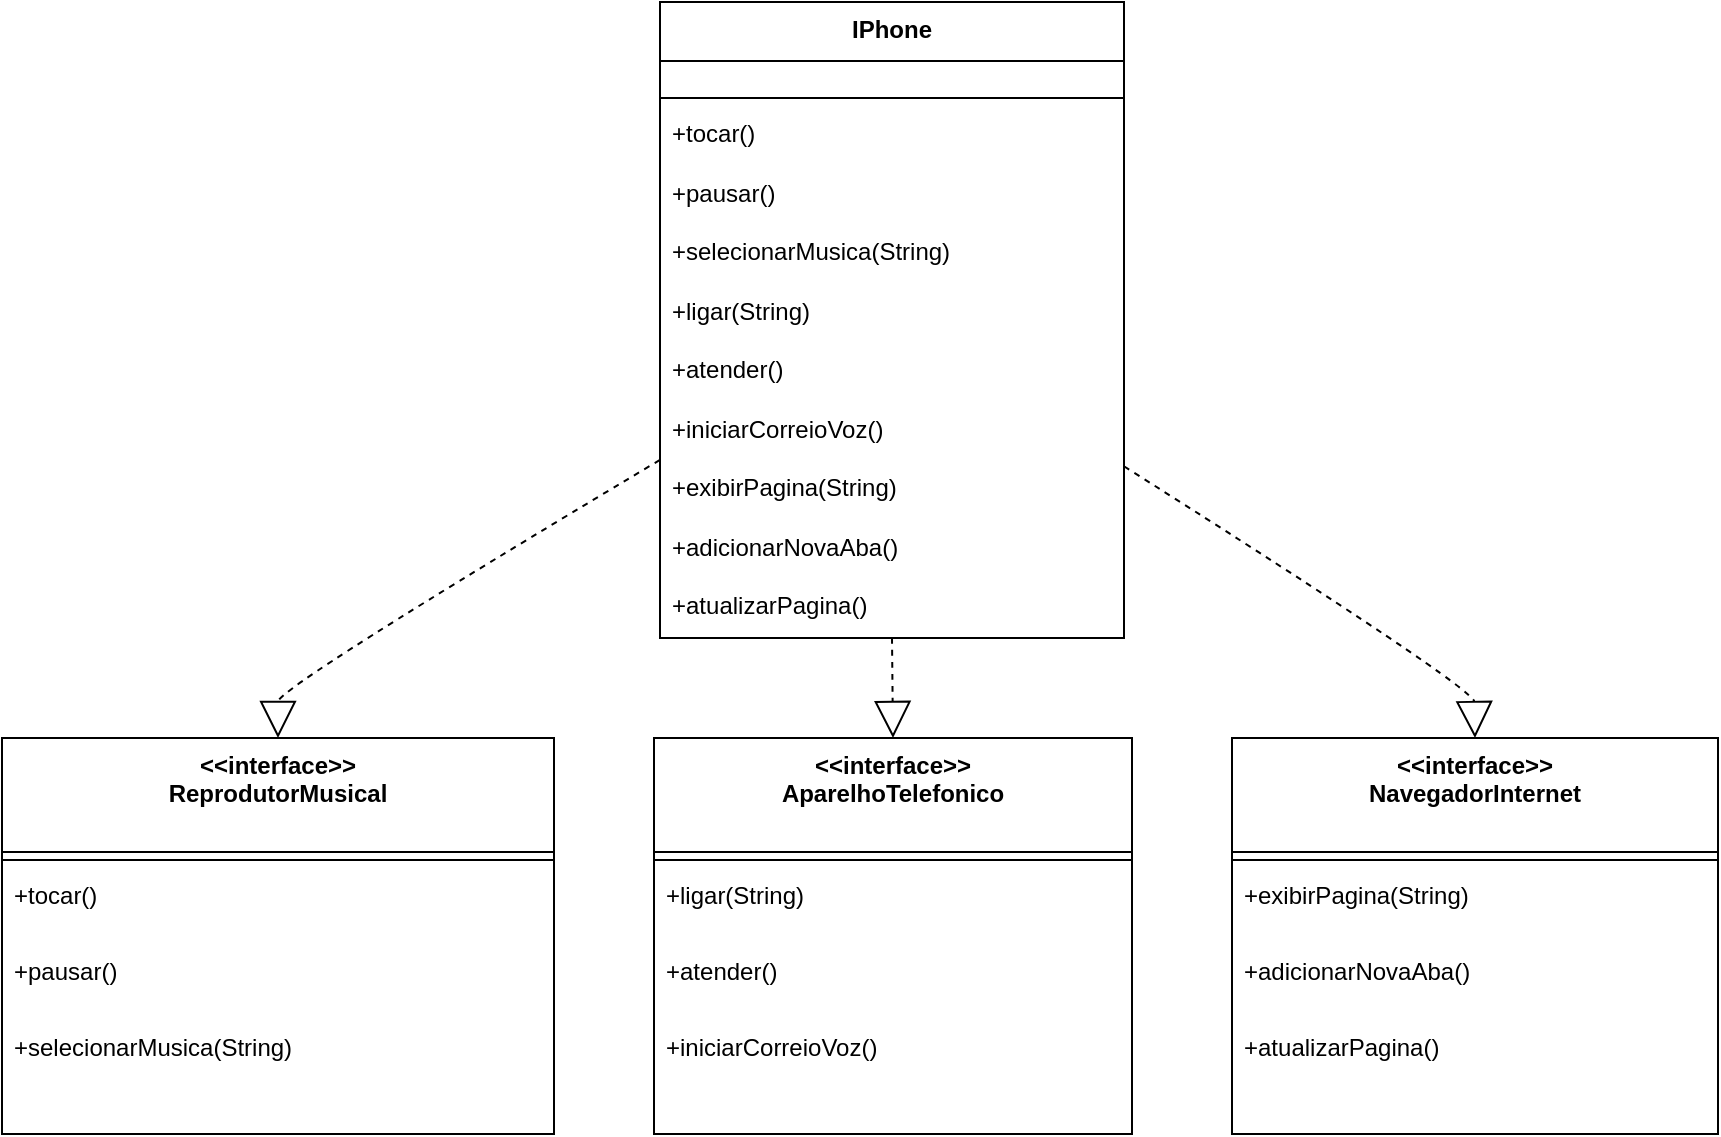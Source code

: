 <mxGraphModel><root><mxCell id="0"/><mxCell id="1" parent="0"/><mxCell id="2" value="&lt;&lt;interface&gt;&gt;&#10;ReprodutorMusical" style="swimlane;fontStyle=1;align=center;verticalAlign=top;childLayout=stackLayout;horizontal=1;startSize=57;horizontalStack=0;resizeParent=1;resizeParentMax=0;resizeLast=0;collapsible=0;marginBottom=0;" vertex="1" parent="1"><mxGeometry x="8" y="376" width="276" height="198" as="geometry"/></mxCell><mxCell id="3" style="line;strokeWidth=1;fillColor=none;align=left;verticalAlign=middle;spacingTop=-1;spacingLeft=3;spacingRight=3;rotatable=0;labelPosition=right;points=[];portConstraint=eastwest;strokeColor=inherit;" vertex="1" parent="2"><mxGeometry y="57" width="276" height="8" as="geometry"/></mxCell><mxCell id="4" value="+tocar()" style="text;strokeColor=none;fillColor=none;align=left;verticalAlign=top;spacingLeft=4;spacingRight=4;overflow=hidden;rotatable=0;points=[[0,0.5],[1,0.5]];portConstraint=eastwest;" vertex="1" parent="2"><mxGeometry y="65" width="276" height="38" as="geometry"/></mxCell><mxCell id="5" value="+pausar()" style="text;strokeColor=none;fillColor=none;align=left;verticalAlign=top;spacingLeft=4;spacingRight=4;overflow=hidden;rotatable=0;points=[[0,0.5],[1,0.5]];portConstraint=eastwest;" vertex="1" parent="2"><mxGeometry y="103" width="276" height="38" as="geometry"/></mxCell><mxCell id="6" value="+selecionarMusica(String)" style="text;strokeColor=none;fillColor=none;align=left;verticalAlign=top;spacingLeft=4;spacingRight=4;overflow=hidden;rotatable=0;points=[[0,0.5],[1,0.5]];portConstraint=eastwest;" vertex="1" parent="2"><mxGeometry y="141" width="276" height="38" as="geometry"/></mxCell><mxCell id="7" value="&lt;&lt;interface&gt;&gt;&#10;AparelhoTelefonico" style="swimlane;fontStyle=1;align=center;verticalAlign=top;childLayout=stackLayout;horizontal=1;startSize=57;horizontalStack=0;resizeParent=1;resizeParentMax=0;resizeLast=0;collapsible=0;marginBottom=0;" vertex="1" parent="1"><mxGeometry x="334" y="376" width="239" height="198" as="geometry"/></mxCell><mxCell id="8" style="line;strokeWidth=1;fillColor=none;align=left;verticalAlign=middle;spacingTop=-1;spacingLeft=3;spacingRight=3;rotatable=0;labelPosition=right;points=[];portConstraint=eastwest;strokeColor=inherit;" vertex="1" parent="7"><mxGeometry y="57" width="239" height="8" as="geometry"/></mxCell><mxCell id="9" value="+ligar(String)" style="text;strokeColor=none;fillColor=none;align=left;verticalAlign=top;spacingLeft=4;spacingRight=4;overflow=hidden;rotatable=0;points=[[0,0.5],[1,0.5]];portConstraint=eastwest;" vertex="1" parent="7"><mxGeometry y="65" width="239" height="38" as="geometry"/></mxCell><mxCell id="10" value="+atender()" style="text;strokeColor=none;fillColor=none;align=left;verticalAlign=top;spacingLeft=4;spacingRight=4;overflow=hidden;rotatable=0;points=[[0,0.5],[1,0.5]];portConstraint=eastwest;" vertex="1" parent="7"><mxGeometry y="103" width="239" height="38" as="geometry"/></mxCell><mxCell id="11" value="+iniciarCorreioVoz()" style="text;strokeColor=none;fillColor=none;align=left;verticalAlign=top;spacingLeft=4;spacingRight=4;overflow=hidden;rotatable=0;points=[[0,0.5],[1,0.5]];portConstraint=eastwest;" vertex="1" parent="7"><mxGeometry y="141" width="239" height="38" as="geometry"/></mxCell><mxCell id="12" value="&lt;&lt;interface&gt;&gt;&#10;NavegadorInternet" style="swimlane;fontStyle=1;align=center;verticalAlign=top;childLayout=stackLayout;horizontal=1;startSize=57;horizontalStack=0;resizeParent=1;resizeParentMax=0;resizeLast=0;collapsible=0;marginBottom=0;" vertex="1" parent="1"><mxGeometry x="623" y="376" width="243" height="198" as="geometry"/></mxCell><mxCell id="13" style="line;strokeWidth=1;fillColor=none;align=left;verticalAlign=middle;spacingTop=-1;spacingLeft=3;spacingRight=3;rotatable=0;labelPosition=right;points=[];portConstraint=eastwest;strokeColor=inherit;" vertex="1" parent="12"><mxGeometry y="57" width="243" height="8" as="geometry"/></mxCell><mxCell id="14" value="+exibirPagina(String)" style="text;strokeColor=none;fillColor=none;align=left;verticalAlign=top;spacingLeft=4;spacingRight=4;overflow=hidden;rotatable=0;points=[[0,0.5],[1,0.5]];portConstraint=eastwest;" vertex="1" parent="12"><mxGeometry y="65" width="243" height="38" as="geometry"/></mxCell><mxCell id="15" value="+adicionarNovaAba()" style="text;strokeColor=none;fillColor=none;align=left;verticalAlign=top;spacingLeft=4;spacingRight=4;overflow=hidden;rotatable=0;points=[[0,0.5],[1,0.5]];portConstraint=eastwest;" vertex="1" parent="12"><mxGeometry y="103" width="243" height="38" as="geometry"/></mxCell><mxCell id="16" value="+atualizarPagina()" style="text;strokeColor=none;fillColor=none;align=left;verticalAlign=top;spacingLeft=4;spacingRight=4;overflow=hidden;rotatable=0;points=[[0,0.5],[1,0.5]];portConstraint=eastwest;" vertex="1" parent="12"><mxGeometry y="141" width="243" height="38" as="geometry"/></mxCell><mxCell id="17" value="IPhone" style="swimlane;fontStyle=1;align=center;verticalAlign=top;childLayout=stackLayout;horizontal=1;startSize=29.524;horizontalStack=0;resizeParent=1;resizeParentMax=0;resizeLast=0;collapsible=0;marginBottom=0;" vertex="1" parent="1"><mxGeometry x="337" y="8" width="232" height="318" as="geometry"/></mxCell><mxCell id="18" style="line;strokeWidth=1;fillColor=none;align=left;verticalAlign=middle;spacingTop=-1;spacingLeft=3;spacingRight=3;rotatable=0;labelPosition=right;points=[];portConstraint=eastwest;strokeColor=inherit;" vertex="1" parent="17"><mxGeometry y="44" width="232" height="8" as="geometry"/></mxCell><mxCell id="19" value="+tocar()" style="text;strokeColor=none;fillColor=none;align=left;verticalAlign=top;spacingLeft=4;spacingRight=4;overflow=hidden;rotatable=0;points=[[0,0.5],[1,0.5]];portConstraint=eastwest;" vertex="1" parent="17"><mxGeometry y="52" width="232" height="30" as="geometry"/></mxCell><mxCell id="20" value="+pausar()" style="text;strokeColor=none;fillColor=none;align=left;verticalAlign=top;spacingLeft=4;spacingRight=4;overflow=hidden;rotatable=0;points=[[0,0.5],[1,0.5]];portConstraint=eastwest;" vertex="1" parent="17"><mxGeometry y="82" width="232" height="30" as="geometry"/></mxCell><mxCell id="21" value="+selecionarMusica(String)" style="text;strokeColor=none;fillColor=none;align=left;verticalAlign=top;spacingLeft=4;spacingRight=4;overflow=hidden;rotatable=0;points=[[0,0.5],[1,0.5]];portConstraint=eastwest;" vertex="1" parent="17"><mxGeometry y="111" width="232" height="30" as="geometry"/></mxCell><mxCell id="22" value="+ligar(String)" style="text;strokeColor=none;fillColor=none;align=left;verticalAlign=top;spacingLeft=4;spacingRight=4;overflow=hidden;rotatable=0;points=[[0,0.5],[1,0.5]];portConstraint=eastwest;" vertex="1" parent="17"><mxGeometry y="141" width="232" height="30" as="geometry"/></mxCell><mxCell id="23" value="+atender()" style="text;strokeColor=none;fillColor=none;align=left;verticalAlign=top;spacingLeft=4;spacingRight=4;overflow=hidden;rotatable=0;points=[[0,0.5],[1,0.5]];portConstraint=eastwest;" vertex="1" parent="17"><mxGeometry y="170" width="232" height="30" as="geometry"/></mxCell><mxCell id="24" value="+iniciarCorreioVoz()" style="text;strokeColor=none;fillColor=none;align=left;verticalAlign=top;spacingLeft=4;spacingRight=4;overflow=hidden;rotatable=0;points=[[0,0.5],[1,0.5]];portConstraint=eastwest;" vertex="1" parent="17"><mxGeometry y="200" width="232" height="30" as="geometry"/></mxCell><mxCell id="25" value="+exibirPagina(String)" style="text;strokeColor=none;fillColor=none;align=left;verticalAlign=top;spacingLeft=4;spacingRight=4;overflow=hidden;rotatable=0;points=[[0,0.5],[1,0.5]];portConstraint=eastwest;" vertex="1" parent="17"><mxGeometry y="229" width="232" height="30" as="geometry"/></mxCell><mxCell id="26" value="+adicionarNovaAba()" style="text;strokeColor=none;fillColor=none;align=left;verticalAlign=top;spacingLeft=4;spacingRight=4;overflow=hidden;rotatable=0;points=[[0,0.5],[1,0.5]];portConstraint=eastwest;" vertex="1" parent="17"><mxGeometry y="259" width="232" height="30" as="geometry"/></mxCell><mxCell id="27" value="+atualizarPagina()" style="text;strokeColor=none;fillColor=none;align=left;verticalAlign=top;spacingLeft=4;spacingRight=4;overflow=hidden;rotatable=0;points=[[0,0.5],[1,0.5]];portConstraint=eastwest;" vertex="1" parent="17"><mxGeometry y="288" width="232" height="30" as="geometry"/></mxCell><mxCell id="28" value="" style="curved=1;dashed=1;startArrow=none;endArrow=block;endSize=16;endFill=0;exitX=0;exitY=0.72;entryX=0.5;entryY=0;" edge="1" parent="1" source="17" target="2"><mxGeometry relative="1" as="geometry"><Array as="points"><mxPoint x="146" y="351"/></Array></mxGeometry></mxCell><mxCell id="29" value="" style="curved=1;dashed=1;startArrow=none;endArrow=block;endSize=16;endFill=0;exitX=0.5;exitY=1;entryX=0.5;entryY=0;" edge="1" parent="1" source="17" target="7"><mxGeometry relative="1" as="geometry"><Array as="points"/></mxGeometry></mxCell><mxCell id="30" value="" style="curved=1;dashed=1;startArrow=none;endArrow=block;endSize=16;endFill=0;exitX=1;exitY=0.73;entryX=0.5;entryY=0;" edge="1" parent="1" source="17" target="12"><mxGeometry relative="1" as="geometry"><Array as="points"><mxPoint x="744" y="351"/></Array></mxGeometry></mxCell></root></mxGraphModel>